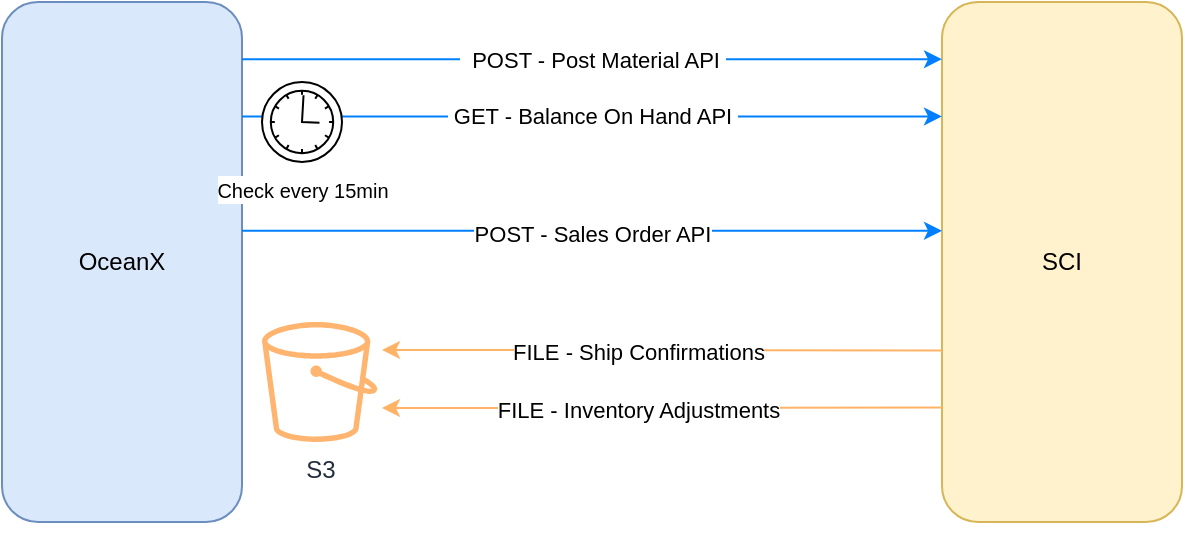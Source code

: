 <mxfile version="17.1.4" type="github">
  <diagram id="MGNirFVEope792cw_PuH" name="Page-1">
    <mxGraphModel dx="1138" dy="635" grid="1" gridSize="10" guides="1" tooltips="1" connect="1" arrows="1" fold="1" page="1" pageScale="1" pageWidth="850" pageHeight="1100" math="0" shadow="0">
      <root>
        <mxCell id="0" />
        <mxCell id="1" parent="0" />
        <mxCell id="hi-h6GFjjIwbvDmihTM5-6" value="OceanX" style="rounded=1;whiteSpace=wrap;html=1;points=[[0,0,0,0,0],[0,0.25,0,0,0],[0,0.5,0,0,0],[0,0.75,0,0,0],[0,1,0,0,0],[0.25,0,0,0,0],[0.25,1,0,0,0],[0.5,0,0,0,0],[0.5,1,0,0,0],[0.75,0,0,0,0],[0.75,1,0,0,0],[1,0,0,0,0],[1,0.11,0,0,0],[1,0.22,0,0,0],[1,0.25,0,0,0],[1,0.33,0,0,0],[1,0.44,0,0,0],[1,0.5,0,0,0],[1,0.56,0,0,0],[1,0.67,0,0,0],[1,0.75,0,0,0],[1,0.78,0,0,0],[1,0.89,0,0,0],[1,1,0,0,0]];fillColor=#dae8fc;strokeColor=#6c8ebf;" parent="1" vertex="1">
          <mxGeometry x="90" y="300" width="120" height="260" as="geometry" />
        </mxCell>
        <mxCell id="hi-h6GFjjIwbvDmihTM5-7" value="SCI" style="rounded=1;whiteSpace=wrap;html=1;points=[[0,0,0,0,0],[0,0.11,0,0,0],[0,0.22,0,0,0],[0,0.25,0,0,0],[0,0.33,0,0,0],[0,0.44,0,0,0],[0,0.5,0,0,0],[0,0.56,0,0,0],[0,0.67,0,0,0],[0,0.75,0,0,0],[0,0.78,0,0,0],[0,0.89,0,0,0],[0,1,0,0,0],[0.25,0,0,0,0],[0.25,1,0,0,0],[0.5,0,0,0,0],[0.5,1,0,0,0],[0.75,0,0,0,0],[0.75,1,0,0,0],[1,0,0,0,0],[1,0.11,0,0,0],[1,0.22,0,0,0],[1,0.25,0,0,0],[1,0.33,0,0,0],[1,0.44,0,0,0],[1,0.5,0,0,0],[1,0.56,0,0,0],[1,0.67,0,0,0],[1,0.75,0,0,0],[1,0.78,0,0,0],[1,0.89,0,0,0],[1,1,0,0,0]];fillColor=#fff2cc;strokeColor=#d6b656;" parent="1" vertex="1">
          <mxGeometry x="560" y="300" width="120" height="260" as="geometry" />
        </mxCell>
        <mxCell id="hi-h6GFjjIwbvDmihTM5-8" value="&lt;table class=&quot;NormalTable&quot;&gt;&lt;tbody&gt;&lt;tr&gt;&lt;td width=&quot;200&quot;&gt;&lt;span class=&quot;fontstyle0&quot;&gt;&amp;nbsp;POST - Post Material API&lt;/span&gt;&lt;/td&gt;&lt;/tr&gt;&lt;/tbody&gt;&lt;/table&gt;" style="endArrow=classic;html=1;rounded=0;exitX=1;exitY=0.11;exitDx=0;exitDy=0;exitPerimeter=0;entryX=0;entryY=0.11;entryDx=0;entryDy=0;entryPerimeter=0;strokeColor=#007FFF;" parent="1" source="hi-h6GFjjIwbvDmihTM5-6" target="hi-h6GFjjIwbvDmihTM5-7" edge="1">
          <mxGeometry width="50" height="50" relative="1" as="geometry">
            <mxPoint x="400" y="330" as="sourcePoint" />
            <mxPoint x="450" y="280" as="targetPoint" />
          </mxGeometry>
        </mxCell>
        <mxCell id="hi-h6GFjjIwbvDmihTM5-9" value="" style="endArrow=classic;html=1;rounded=0;exitX=1;exitY=0.44;exitDx=0;exitDy=0;exitPerimeter=0;entryX=0;entryY=0.44;entryDx=0;entryDy=0;entryPerimeter=0;strokeColor=#007FFF;" parent="1" source="hi-h6GFjjIwbvDmihTM5-6" target="hi-h6GFjjIwbvDmihTM5-7" edge="1">
          <mxGeometry width="50" height="50" relative="1" as="geometry">
            <mxPoint x="400" y="330" as="sourcePoint" />
            <mxPoint x="450" y="280" as="targetPoint" />
          </mxGeometry>
        </mxCell>
        <mxCell id="hi-h6GFjjIwbvDmihTM5-13" value="POST - Sales Order API" style="edgeLabel;html=1;align=center;verticalAlign=middle;resizable=0;points=[];" parent="hi-h6GFjjIwbvDmihTM5-9" vertex="1" connectable="0">
          <mxGeometry x="-0.123" y="-1" relative="1" as="geometry">
            <mxPoint x="21" as="offset" />
          </mxGeometry>
        </mxCell>
        <mxCell id="hi-h6GFjjIwbvDmihTM5-10" value="" style="endArrow=classic;html=1;rounded=0;exitX=0;exitY=0.67;exitDx=0;exitDy=0;exitPerimeter=0;strokeColor=#FFB366;" parent="1" source="hi-h6GFjjIwbvDmihTM5-7" edge="1">
          <mxGeometry width="50" height="50" relative="1" as="geometry">
            <mxPoint x="400" y="330" as="sourcePoint" />
            <mxPoint x="280" y="474" as="targetPoint" />
          </mxGeometry>
        </mxCell>
        <mxCell id="hi-h6GFjjIwbvDmihTM5-14" value="FILE - Ship Confirmations" style="edgeLabel;html=1;align=center;verticalAlign=middle;resizable=0;points=[];" parent="hi-h6GFjjIwbvDmihTM5-10" vertex="1" connectable="0">
          <mxGeometry x="0.088" y="1" relative="1" as="geometry">
            <mxPoint as="offset" />
          </mxGeometry>
        </mxCell>
        <mxCell id="hi-h6GFjjIwbvDmihTM5-12" value="&lt;table class=&quot;NormalTable&quot;&gt;&lt;tbody&gt;&lt;tr&gt;&lt;td width=&quot;200&quot;&gt;&lt;span class=&quot;fontstyle0&quot;&gt;GET - Balance On Hand API&lt;/span&gt;&lt;/td&gt;&lt;/tr&gt;&lt;/tbody&gt;&lt;/table&gt;" style="endArrow=classic;html=1;rounded=0;exitX=1;exitY=0.22;exitDx=0;exitDy=0;exitPerimeter=0;entryX=0;entryY=0.22;entryDx=0;entryDy=0;entryPerimeter=0;strokeColor=#007FFF;" parent="1" source="hi-h6GFjjIwbvDmihTM5-6" target="hi-h6GFjjIwbvDmihTM5-7" edge="1">
          <mxGeometry width="50" height="50" relative="1" as="geometry">
            <mxPoint x="230" y="160.6" as="sourcePoint" />
            <mxPoint x="570" y="160.6" as="targetPoint" />
            <mxPoint as="offset" />
          </mxGeometry>
        </mxCell>
        <mxCell id="hi-h6GFjjIwbvDmihTM5-15" value="" style="endArrow=classic;html=1;rounded=0;exitX=0;exitY=0.78;exitDx=0;exitDy=0;exitPerimeter=0;strokeColor=#FFB366;" parent="1" source="hi-h6GFjjIwbvDmihTM5-7" edge="1">
          <mxGeometry width="50" height="50" relative="1" as="geometry">
            <mxPoint x="570" y="312.4" as="sourcePoint" />
            <mxPoint x="280" y="503" as="targetPoint" />
          </mxGeometry>
        </mxCell>
        <mxCell id="hi-h6GFjjIwbvDmihTM5-16" value="FILE - Inventory Adjustments" style="edgeLabel;html=1;align=center;verticalAlign=middle;resizable=0;points=[];" parent="hi-h6GFjjIwbvDmihTM5-15" vertex="1" connectable="0">
          <mxGeometry x="0.088" y="1" relative="1" as="geometry">
            <mxPoint as="offset" />
          </mxGeometry>
        </mxCell>
        <mxCell id="sN9Ar6Se1gokxchu2inU-1" style="edgeStyle=orthogonalEdgeStyle;rounded=0;orthogonalLoop=1;jettySize=auto;html=1;exitX=0.5;exitY=1;exitDx=0;exitDy=0;exitPerimeter=0;" edge="1" parent="1" source="hi-h6GFjjIwbvDmihTM5-7" target="hi-h6GFjjIwbvDmihTM5-7">
          <mxGeometry relative="1" as="geometry" />
        </mxCell>
        <mxCell id="sN9Ar6Se1gokxchu2inU-2" value="S3" style="sketch=0;outlineConnect=0;fontColor=#232F3E;gradientColor=none;fillColor=#FFB570;strokeColor=none;dashed=0;verticalLabelPosition=bottom;verticalAlign=top;align=center;html=1;fontSize=12;fontStyle=0;aspect=fixed;pointerEvents=1;shape=mxgraph.aws4.bucket;" vertex="1" parent="1">
          <mxGeometry x="220" y="460" width="57.7" height="60" as="geometry" />
        </mxCell>
        <mxCell id="sN9Ar6Se1gokxchu2inU-4" value="&lt;font style=&quot;font-size: 10px&quot;&gt;Check every 15min&lt;/font&gt;" style="points=[[0.145,0.145,0],[0.5,0,0],[0.855,0.145,0],[1,0.5,0],[0.855,0.855,0],[0.5,1,0],[0.145,0.855,0],[0,0.5,0]];shape=mxgraph.bpmn.event;html=1;verticalLabelPosition=bottom;labelBackgroundColor=#ffffff;verticalAlign=top;align=center;perimeter=ellipsePerimeter;outlineConnect=0;aspect=fixed;outline=standard;symbol=timer;fillColor=#FFFFFF;gradientColor=none;" vertex="1" parent="1">
          <mxGeometry x="220" y="340" width="40" height="40" as="geometry" />
        </mxCell>
      </root>
    </mxGraphModel>
  </diagram>
</mxfile>
